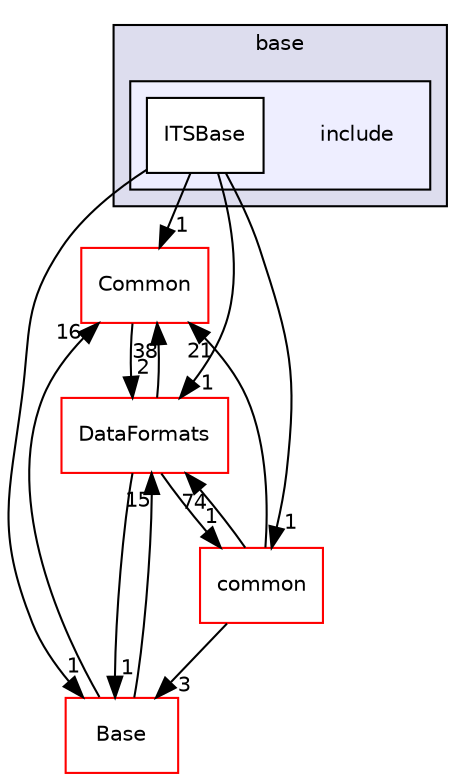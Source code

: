 digraph "/home/travis/build/AliceO2Group/AliceO2/Detectors/ITSMFT/ITS/base/include" {
  bgcolor=transparent;
  compound=true
  node [ fontsize="10", fontname="Helvetica"];
  edge [ labelfontsize="10", labelfontname="Helvetica"];
  subgraph clusterdir_eedff867f3c4e67d20b227cb6e0f96ab {
    graph [ bgcolor="#ddddee", pencolor="black", label="base" fontname="Helvetica", fontsize="10", URL="dir_eedff867f3c4e67d20b227cb6e0f96ab.html"]
  subgraph clusterdir_7c7589ac5e0cc6a282d368c91949af0d {
    graph [ bgcolor="#eeeeff", pencolor="black", label="" URL="dir_7c7589ac5e0cc6a282d368c91949af0d.html"];
    dir_7c7589ac5e0cc6a282d368c91949af0d [shape=plaintext label="include"];
    dir_d8e9890f0d3106b34fa6b23d6fff1d5d [shape=box label="ITSBase" color="black" fillcolor="white" style="filled" URL="dir_d8e9890f0d3106b34fa6b23d6fff1d5d.html"];
  }
  }
  dir_4ab6b4cc6a7edbff49100e9123df213f [shape=box label="Common" color="red" URL="dir_4ab6b4cc6a7edbff49100e9123df213f.html"];
  dir_37c90836491b695b472bf98d1be8336b [shape=box label="Base" color="red" URL="dir_37c90836491b695b472bf98d1be8336b.html"];
  dir_85bf31a2e8d306e7598ffcb73f8df6bf [shape=box label="common" color="red" URL="dir_85bf31a2e8d306e7598ffcb73f8df6bf.html"];
  dir_2171f7ec022c5423887b07c69b2f5b48 [shape=box label="DataFormats" color="red" URL="dir_2171f7ec022c5423887b07c69b2f5b48.html"];
  dir_4ab6b4cc6a7edbff49100e9123df213f->dir_2171f7ec022c5423887b07c69b2f5b48 [headlabel="2", labeldistance=1.5 headhref="dir_000036_000090.html"];
  dir_37c90836491b695b472bf98d1be8336b->dir_4ab6b4cc6a7edbff49100e9123df213f [headlabel="16", labeldistance=1.5 headhref="dir_000297_000036.html"];
  dir_37c90836491b695b472bf98d1be8336b->dir_2171f7ec022c5423887b07c69b2f5b48 [headlabel="15", labeldistance=1.5 headhref="dir_000297_000090.html"];
  dir_85bf31a2e8d306e7598ffcb73f8df6bf->dir_4ab6b4cc6a7edbff49100e9123df213f [headlabel="21", labeldistance=1.5 headhref="dir_000072_000036.html"];
  dir_85bf31a2e8d306e7598ffcb73f8df6bf->dir_37c90836491b695b472bf98d1be8336b [headlabel="3", labeldistance=1.5 headhref="dir_000072_000297.html"];
  dir_85bf31a2e8d306e7598ffcb73f8df6bf->dir_2171f7ec022c5423887b07c69b2f5b48 [headlabel="74", labeldistance=1.5 headhref="dir_000072_000090.html"];
  dir_d8e9890f0d3106b34fa6b23d6fff1d5d->dir_4ab6b4cc6a7edbff49100e9123df213f [headlabel="1", labeldistance=1.5 headhref="dir_000546_000036.html"];
  dir_d8e9890f0d3106b34fa6b23d6fff1d5d->dir_37c90836491b695b472bf98d1be8336b [headlabel="1", labeldistance=1.5 headhref="dir_000546_000297.html"];
  dir_d8e9890f0d3106b34fa6b23d6fff1d5d->dir_85bf31a2e8d306e7598ffcb73f8df6bf [headlabel="1", labeldistance=1.5 headhref="dir_000546_000072.html"];
  dir_d8e9890f0d3106b34fa6b23d6fff1d5d->dir_2171f7ec022c5423887b07c69b2f5b48 [headlabel="1", labeldistance=1.5 headhref="dir_000546_000090.html"];
  dir_2171f7ec022c5423887b07c69b2f5b48->dir_4ab6b4cc6a7edbff49100e9123df213f [headlabel="38", labeldistance=1.5 headhref="dir_000090_000036.html"];
  dir_2171f7ec022c5423887b07c69b2f5b48->dir_37c90836491b695b472bf98d1be8336b [headlabel="1", labeldistance=1.5 headhref="dir_000090_000297.html"];
  dir_2171f7ec022c5423887b07c69b2f5b48->dir_85bf31a2e8d306e7598ffcb73f8df6bf [headlabel="1", labeldistance=1.5 headhref="dir_000090_000072.html"];
}
